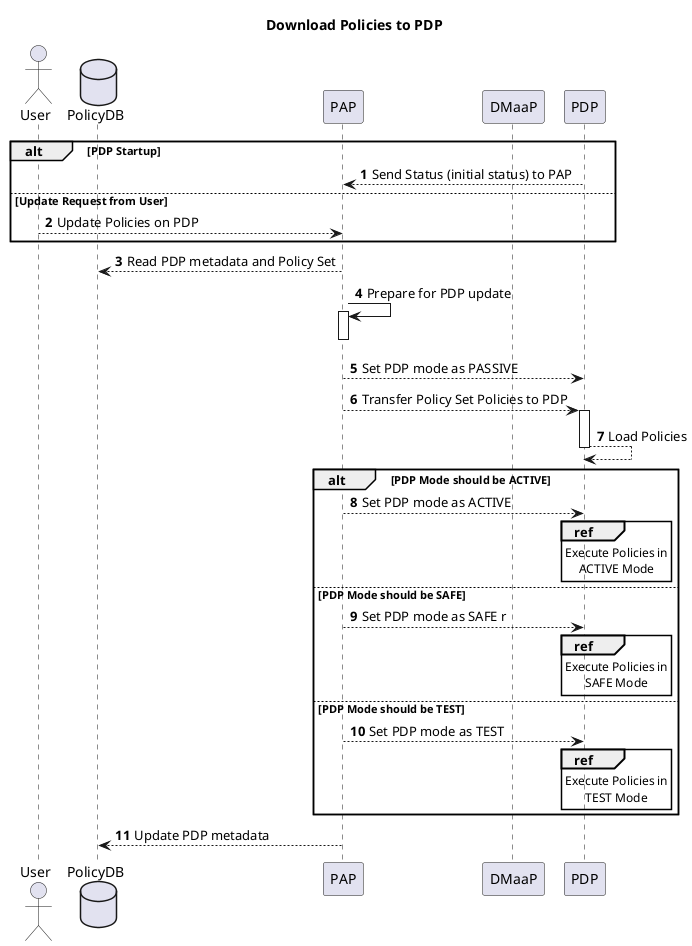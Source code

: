 @startuml

title Download Policies to PDP

actor User
database PolicyDB
participant PAP
participant DMaaP
participant PDP

autonumber

alt PDP Startup
  PDP --> PAP: Send Status (initial status) to PAP
else Update Request from User
  User --> PAP : Update Policies on PDP
end

PAP --> PolicyDB: Read PDP metadata and Policy Set
PAP -> PAP: Prepare for PDP update
activate PAP
deactivate PAP

PAP --> PDP: Set PDP mode as PASSIVE

PAP --> PDP: Transfer Policy Set Policies to PDP

activate PDP
PDP --> PDP: Load Policies
deactivate PDP

alt PDP Mode should be ACTIVE
  PAP --> PDP : Set PDP mode as ACTIVE
  ref over PDP: Execute Policies in\nACTIVE Mode
else PDP Mode should be SAFE
  PAP --> PDP : Set PDP mode as SAFE r
  ref over PDP: Execute Policies in\nSAFE Mode
else PDP Mode should be TEST
  PAP --> PDP : Set PDP mode as TEST
  ref over PDP: Execute Policies in\nTEST Mode
end

PAP --> PolicyDB: Update PDP metadata

@enduml